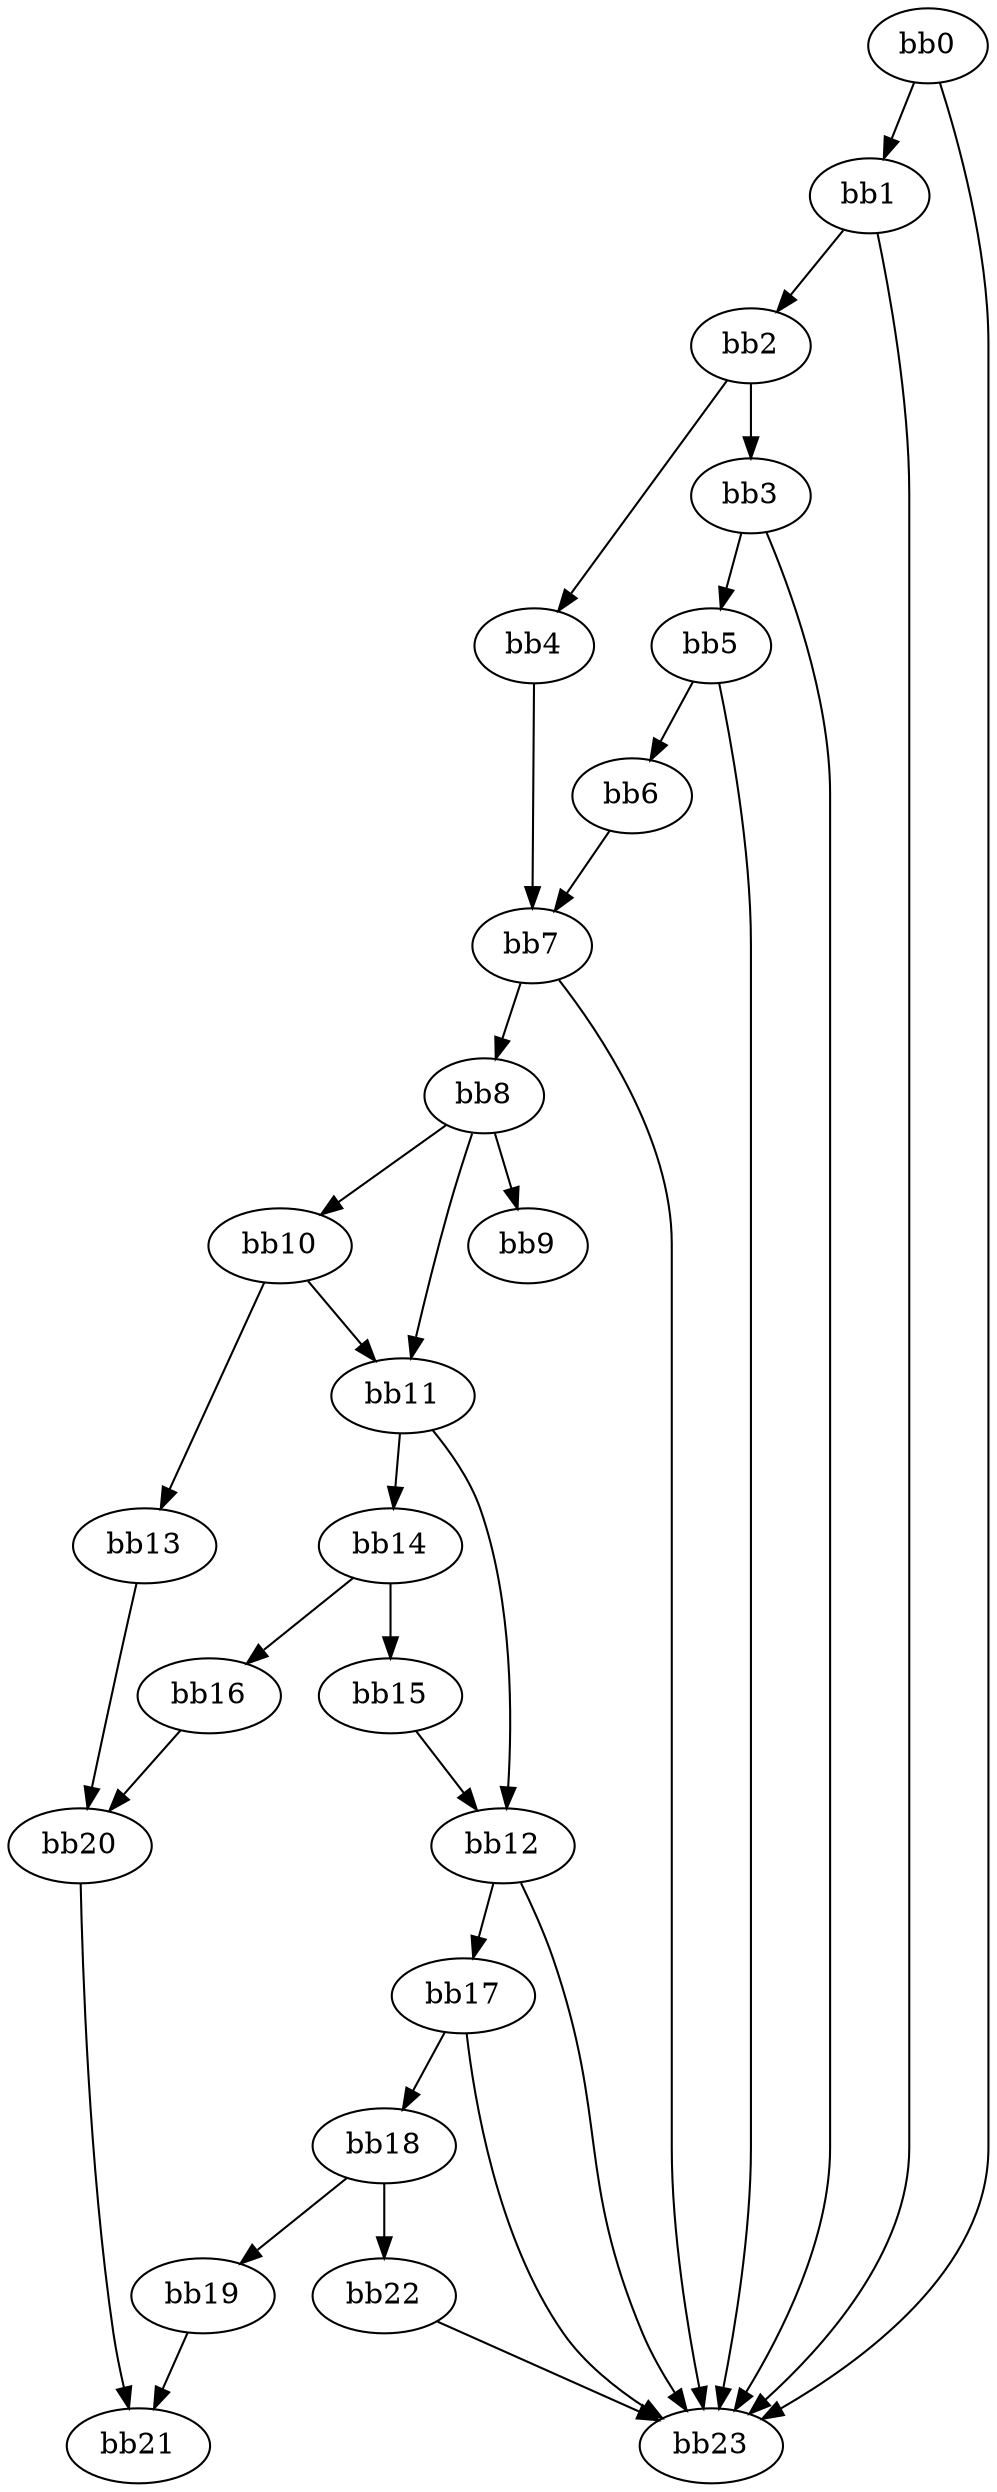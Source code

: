 digraph {
    0 [ label = "bb0\l" ]
    1 [ label = "bb1\l" ]
    2 [ label = "bb2\l" ]
    3 [ label = "bb3\l" ]
    4 [ label = "bb4\l" ]
    5 [ label = "bb5\l" ]
    6 [ label = "bb6\l" ]
    7 [ label = "bb7\l" ]
    8 [ label = "bb8\l" ]
    9 [ label = "bb9\l" ]
    10 [ label = "bb10\l" ]
    11 [ label = "bb11\l" ]
    12 [ label = "bb12\l" ]
    13 [ label = "bb13\l" ]
    14 [ label = "bb14\l" ]
    15 [ label = "bb15\l" ]
    16 [ label = "bb16\l" ]
    17 [ label = "bb17\l" ]
    18 [ label = "bb18\l" ]
    19 [ label = "bb19\l" ]
    20 [ label = "bb20\l" ]
    21 [ label = "bb21\l" ]
    22 [ label = "bb22\l" ]
    23 [ label = "bb23\l" ]
    0 -> 1 [ ]
    0 -> 23 [ ]
    1 -> 2 [ ]
    1 -> 23 [ ]
    2 -> 3 [ ]
    2 -> 4 [ ]
    3 -> 5 [ ]
    3 -> 23 [ ]
    4 -> 7 [ ]
    5 -> 6 [ ]
    5 -> 23 [ ]
    6 -> 7 [ ]
    7 -> 8 [ ]
    7 -> 23 [ ]
    8 -> 9 [ ]
    8 -> 10 [ ]
    8 -> 11 [ ]
    10 -> 11 [ ]
    10 -> 13 [ ]
    11 -> 12 [ ]
    11 -> 14 [ ]
    12 -> 17 [ ]
    12 -> 23 [ ]
    13 -> 20 [ ]
    14 -> 15 [ ]
    14 -> 16 [ ]
    15 -> 12 [ ]
    16 -> 20 [ ]
    17 -> 18 [ ]
    17 -> 23 [ ]
    18 -> 19 [ ]
    18 -> 22 [ ]
    19 -> 21 [ ]
    20 -> 21 [ ]
    22 -> 23 [ ]
}

